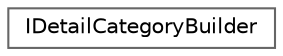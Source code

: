 digraph "Graphical Class Hierarchy"
{
 // INTERACTIVE_SVG=YES
 // LATEX_PDF_SIZE
  bgcolor="transparent";
  edge [fontname=Helvetica,fontsize=10,labelfontname=Helvetica,labelfontsize=10];
  node [fontname=Helvetica,fontsize=10,shape=box,height=0.2,width=0.4];
  rankdir="LR";
  Node0 [id="Node000000",label="IDetailCategoryBuilder",height=0.2,width=0.4,color="grey40", fillcolor="white", style="filled",URL="$dd/d93/classIDetailCategoryBuilder.html",tooltip="Represents a category for the a details view."];
}
